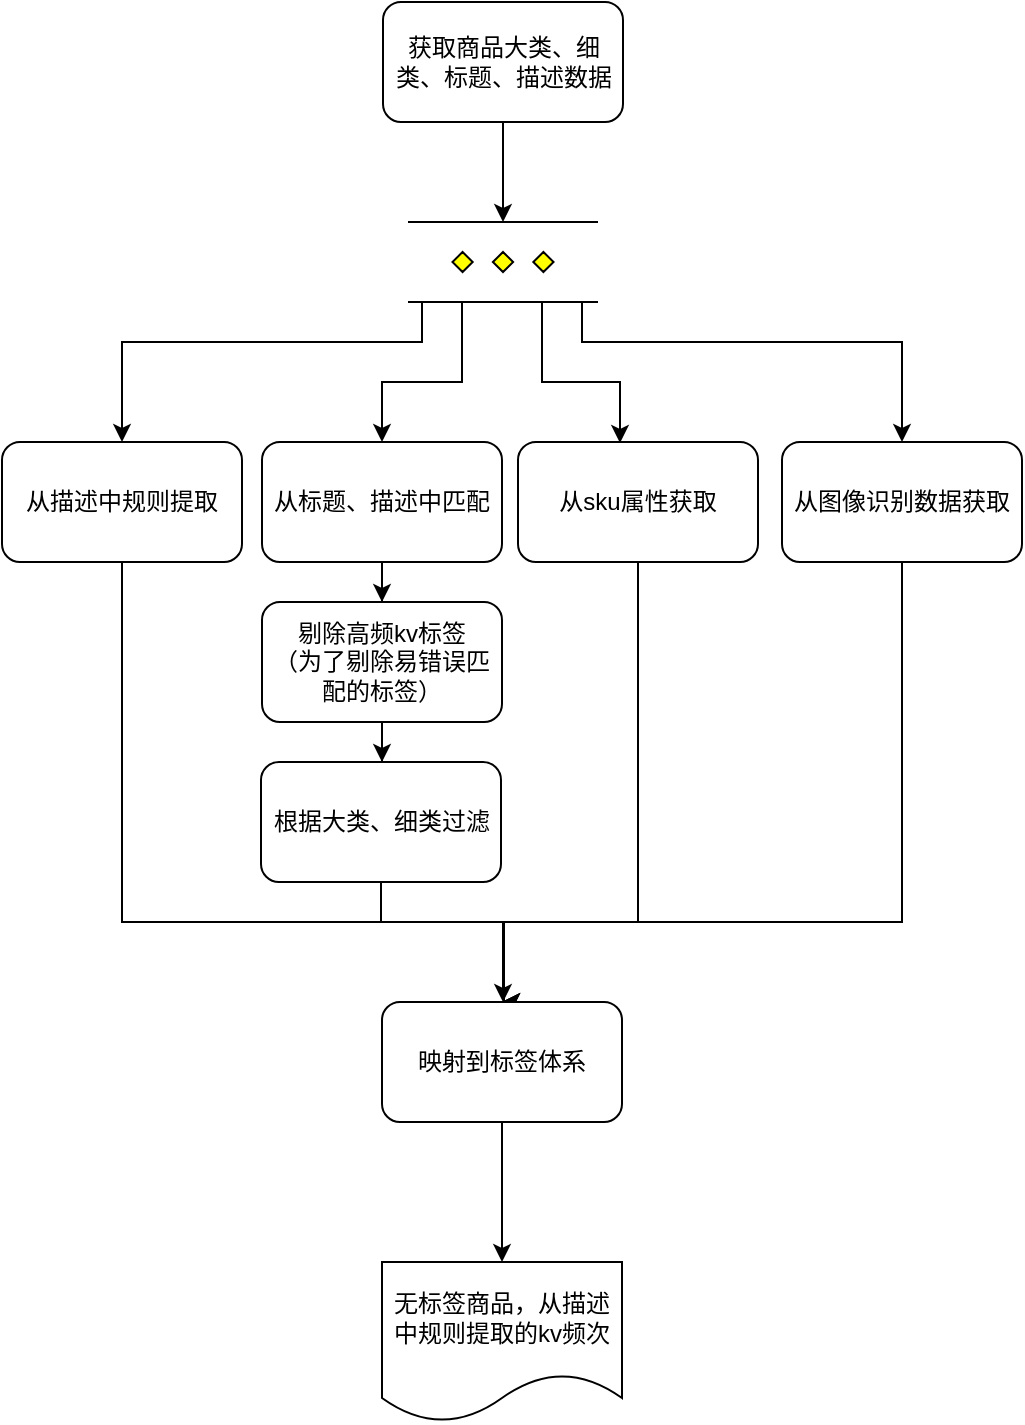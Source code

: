 <mxfile version="17.4.3" type="github">
  <diagram id="C5RBs43oDa-KdzZeNtuy" name="Page-1">
    <mxGraphModel dx="1211" dy="809" grid="1" gridSize="10" guides="1" tooltips="1" connect="1" arrows="1" fold="1" page="1" pageScale="1" pageWidth="827" pageHeight="1169" math="0" shadow="0">
      <root>
        <mxCell id="WIyWlLk6GJQsqaUBKTNV-0" />
        <mxCell id="WIyWlLk6GJQsqaUBKTNV-1" parent="WIyWlLk6GJQsqaUBKTNV-0" />
        <mxCell id="QoAOn3wDYSP2DvDT2kr1-2" value="" style="edgeStyle=orthogonalEdgeStyle;rounded=0;orthogonalLoop=1;jettySize=auto;html=1;exitX=0.5;exitY=1;exitDx=0;exitDy=0;" edge="1" parent="WIyWlLk6GJQsqaUBKTNV-1" source="QoAOn3wDYSP2DvDT2kr1-34" target="QoAOn3wDYSP2DvDT2kr1-1">
          <mxGeometry relative="1" as="geometry">
            <mxPoint x="260" y="110" as="sourcePoint" />
          </mxGeometry>
        </mxCell>
        <mxCell id="QoAOn3wDYSP2DvDT2kr1-4" value="" style="edgeStyle=orthogonalEdgeStyle;rounded=0;orthogonalLoop=1;jettySize=auto;html=1;" edge="1" parent="WIyWlLk6GJQsqaUBKTNV-1" source="QoAOn3wDYSP2DvDT2kr1-1" target="QoAOn3wDYSP2DvDT2kr1-3">
          <mxGeometry relative="1" as="geometry">
            <Array as="points">
              <mxPoint x="220" y="220" />
              <mxPoint x="70" y="220" />
            </Array>
          </mxGeometry>
        </mxCell>
        <mxCell id="QoAOn3wDYSP2DvDT2kr1-10" value="" style="edgeStyle=orthogonalEdgeStyle;rounded=0;orthogonalLoop=1;jettySize=auto;html=1;" edge="1" parent="WIyWlLk6GJQsqaUBKTNV-1" source="QoAOn3wDYSP2DvDT2kr1-1" target="QoAOn3wDYSP2DvDT2kr1-9">
          <mxGeometry relative="1" as="geometry">
            <Array as="points">
              <mxPoint x="240" y="240" />
              <mxPoint x="200" y="240" />
            </Array>
          </mxGeometry>
        </mxCell>
        <mxCell id="QoAOn3wDYSP2DvDT2kr1-17" style="edgeStyle=orthogonalEdgeStyle;rounded=0;orthogonalLoop=1;jettySize=auto;html=1;entryX=0.425;entryY=0.008;entryDx=0;entryDy=0;entryPerimeter=0;" edge="1" parent="WIyWlLk6GJQsqaUBKTNV-1" source="QoAOn3wDYSP2DvDT2kr1-1" target="QoAOn3wDYSP2DvDT2kr1-15">
          <mxGeometry relative="1" as="geometry">
            <Array as="points">
              <mxPoint x="280" y="240" />
              <mxPoint x="319" y="240" />
            </Array>
          </mxGeometry>
        </mxCell>
        <mxCell id="QoAOn3wDYSP2DvDT2kr1-18" style="edgeStyle=orthogonalEdgeStyle;rounded=0;orthogonalLoop=1;jettySize=auto;html=1;" edge="1" parent="WIyWlLk6GJQsqaUBKTNV-1" target="QoAOn3wDYSP2DvDT2kr1-16">
          <mxGeometry relative="1" as="geometry">
            <mxPoint x="300" y="200" as="sourcePoint" />
            <Array as="points">
              <mxPoint x="300" y="203" />
              <mxPoint x="300" y="220" />
              <mxPoint x="460" y="220" />
            </Array>
          </mxGeometry>
        </mxCell>
        <mxCell id="QoAOn3wDYSP2DvDT2kr1-1" value="" style="verticalLabelPosition=bottom;verticalAlign=top;html=1;shape=mxgraph.flowchart.parallel_mode;pointerEvents=1" vertex="1" parent="WIyWlLk6GJQsqaUBKTNV-1">
          <mxGeometry x="213" y="160" width="95" height="40" as="geometry" />
        </mxCell>
        <mxCell id="QoAOn3wDYSP2DvDT2kr1-23" style="edgeStyle=orthogonalEdgeStyle;rounded=0;orthogonalLoop=1;jettySize=auto;html=1;entryX=0.5;entryY=0;entryDx=0;entryDy=0;" edge="1" parent="WIyWlLk6GJQsqaUBKTNV-1" source="QoAOn3wDYSP2DvDT2kr1-3" target="QoAOn3wDYSP2DvDT2kr1-21">
          <mxGeometry relative="1" as="geometry">
            <Array as="points">
              <mxPoint x="70" y="510" />
              <mxPoint x="261" y="510" />
            </Array>
          </mxGeometry>
        </mxCell>
        <mxCell id="QoAOn3wDYSP2DvDT2kr1-3" value="从描述中规则提取" style="rounded=1;whiteSpace=wrap;html=1;verticalAlign=middle;" vertex="1" parent="WIyWlLk6GJQsqaUBKTNV-1">
          <mxGeometry x="10" y="270" width="120" height="60" as="geometry" />
        </mxCell>
        <mxCell id="QoAOn3wDYSP2DvDT2kr1-20" value="" style="edgeStyle=orthogonalEdgeStyle;rounded=0;orthogonalLoop=1;jettySize=auto;html=1;" edge="1" parent="WIyWlLk6GJQsqaUBKTNV-1" source="QoAOn3wDYSP2DvDT2kr1-9" target="QoAOn3wDYSP2DvDT2kr1-19">
          <mxGeometry relative="1" as="geometry" />
        </mxCell>
        <mxCell id="QoAOn3wDYSP2DvDT2kr1-9" value="从标题、描述中匹配" style="rounded=1;whiteSpace=wrap;html=1;verticalAlign=middle;" vertex="1" parent="WIyWlLk6GJQsqaUBKTNV-1">
          <mxGeometry x="140" y="270" width="120" height="60" as="geometry" />
        </mxCell>
        <mxCell id="QoAOn3wDYSP2DvDT2kr1-24" style="edgeStyle=orthogonalEdgeStyle;rounded=0;orthogonalLoop=1;jettySize=auto;html=1;entryX=0.5;entryY=0;entryDx=0;entryDy=0;" edge="1" parent="WIyWlLk6GJQsqaUBKTNV-1" source="QoAOn3wDYSP2DvDT2kr1-15" target="QoAOn3wDYSP2DvDT2kr1-21">
          <mxGeometry relative="1" as="geometry">
            <Array as="points">
              <mxPoint x="328" y="510" />
              <mxPoint x="261" y="510" />
            </Array>
          </mxGeometry>
        </mxCell>
        <mxCell id="QoAOn3wDYSP2DvDT2kr1-15" value="从sku属性获取" style="rounded=1;whiteSpace=wrap;html=1;verticalAlign=middle;" vertex="1" parent="WIyWlLk6GJQsqaUBKTNV-1">
          <mxGeometry x="268" y="270" width="120" height="60" as="geometry" />
        </mxCell>
        <mxCell id="QoAOn3wDYSP2DvDT2kr1-25" style="edgeStyle=orthogonalEdgeStyle;rounded=0;orthogonalLoop=1;jettySize=auto;html=1;entryX=0.5;entryY=0;entryDx=0;entryDy=0;" edge="1" parent="WIyWlLk6GJQsqaUBKTNV-1" source="QoAOn3wDYSP2DvDT2kr1-16" target="QoAOn3wDYSP2DvDT2kr1-21">
          <mxGeometry relative="1" as="geometry">
            <mxPoint x="350" y="510" as="targetPoint" />
            <Array as="points">
              <mxPoint x="460" y="510" />
              <mxPoint x="261" y="510" />
            </Array>
          </mxGeometry>
        </mxCell>
        <mxCell id="QoAOn3wDYSP2DvDT2kr1-16" value="从图像识别数据获取" style="rounded=1;whiteSpace=wrap;html=1;verticalAlign=middle;" vertex="1" parent="WIyWlLk6GJQsqaUBKTNV-1">
          <mxGeometry x="400" y="270" width="120" height="60" as="geometry" />
        </mxCell>
        <mxCell id="QoAOn3wDYSP2DvDT2kr1-22" value="" style="edgeStyle=orthogonalEdgeStyle;rounded=0;orthogonalLoop=1;jettySize=auto;html=1;verticalAlign=middle;startArrow=none;" edge="1" parent="WIyWlLk6GJQsqaUBKTNV-1" source="QoAOn3wDYSP2DvDT2kr1-26" target="QoAOn3wDYSP2DvDT2kr1-21">
          <mxGeometry relative="1" as="geometry">
            <Array as="points">
              <mxPoint x="199.5" y="510" />
              <mxPoint x="260.5" y="510" />
            </Array>
          </mxGeometry>
        </mxCell>
        <mxCell id="QoAOn3wDYSP2DvDT2kr1-27" value="" style="edgeStyle=orthogonalEdgeStyle;rounded=0;orthogonalLoop=1;jettySize=auto;html=1;" edge="1" parent="WIyWlLk6GJQsqaUBKTNV-1" source="QoAOn3wDYSP2DvDT2kr1-19" target="QoAOn3wDYSP2DvDT2kr1-26">
          <mxGeometry relative="1" as="geometry" />
        </mxCell>
        <mxCell id="QoAOn3wDYSP2DvDT2kr1-19" value="剔除高频kv标签&lt;br&gt;（为了剔除易错误匹配的标签）" style="whiteSpace=wrap;html=1;verticalAlign=middle;rounded=1;" vertex="1" parent="WIyWlLk6GJQsqaUBKTNV-1">
          <mxGeometry x="140" y="350" width="120" height="60" as="geometry" />
        </mxCell>
        <mxCell id="QoAOn3wDYSP2DvDT2kr1-33" value="" style="edgeStyle=orthogonalEdgeStyle;rounded=0;orthogonalLoop=1;jettySize=auto;html=1;" edge="1" parent="WIyWlLk6GJQsqaUBKTNV-1" source="QoAOn3wDYSP2DvDT2kr1-21" target="QoAOn3wDYSP2DvDT2kr1-32">
          <mxGeometry relative="1" as="geometry" />
        </mxCell>
        <mxCell id="QoAOn3wDYSP2DvDT2kr1-21" value="映射到标签体系" style="whiteSpace=wrap;html=1;verticalAlign=middle;rounded=1;" vertex="1" parent="WIyWlLk6GJQsqaUBKTNV-1">
          <mxGeometry x="200" y="550" width="120" height="60" as="geometry" />
        </mxCell>
        <mxCell id="QoAOn3wDYSP2DvDT2kr1-26" value="根据大类、细类过滤" style="whiteSpace=wrap;html=1;rounded=1;" vertex="1" parent="WIyWlLk6GJQsqaUBKTNV-1">
          <mxGeometry x="139.5" y="430" width="120" height="60" as="geometry" />
        </mxCell>
        <mxCell id="QoAOn3wDYSP2DvDT2kr1-28" value="" style="edgeStyle=orthogonalEdgeStyle;rounded=0;orthogonalLoop=1;jettySize=auto;html=1;verticalAlign=middle;endArrow=none;" edge="1" parent="WIyWlLk6GJQsqaUBKTNV-1" source="QoAOn3wDYSP2DvDT2kr1-19" target="QoAOn3wDYSP2DvDT2kr1-26">
          <mxGeometry relative="1" as="geometry">
            <mxPoint x="200" y="410" as="sourcePoint" />
            <mxPoint x="260.5" y="550" as="targetPoint" />
          </mxGeometry>
        </mxCell>
        <mxCell id="QoAOn3wDYSP2DvDT2kr1-32" value="无标签商品，从描述中规则提取的kv频次" style="shape=document;whiteSpace=wrap;html=1;boundedLbl=1;rounded=1;" vertex="1" parent="WIyWlLk6GJQsqaUBKTNV-1">
          <mxGeometry x="200" y="680" width="120" height="80" as="geometry" />
        </mxCell>
        <mxCell id="QoAOn3wDYSP2DvDT2kr1-34" value="&lt;span&gt;获取商品大类、细类、标题、描述数据&lt;/span&gt;" style="rounded=1;whiteSpace=wrap;html=1;" vertex="1" parent="WIyWlLk6GJQsqaUBKTNV-1">
          <mxGeometry x="200.5" y="50" width="120" height="60" as="geometry" />
        </mxCell>
      </root>
    </mxGraphModel>
  </diagram>
</mxfile>
